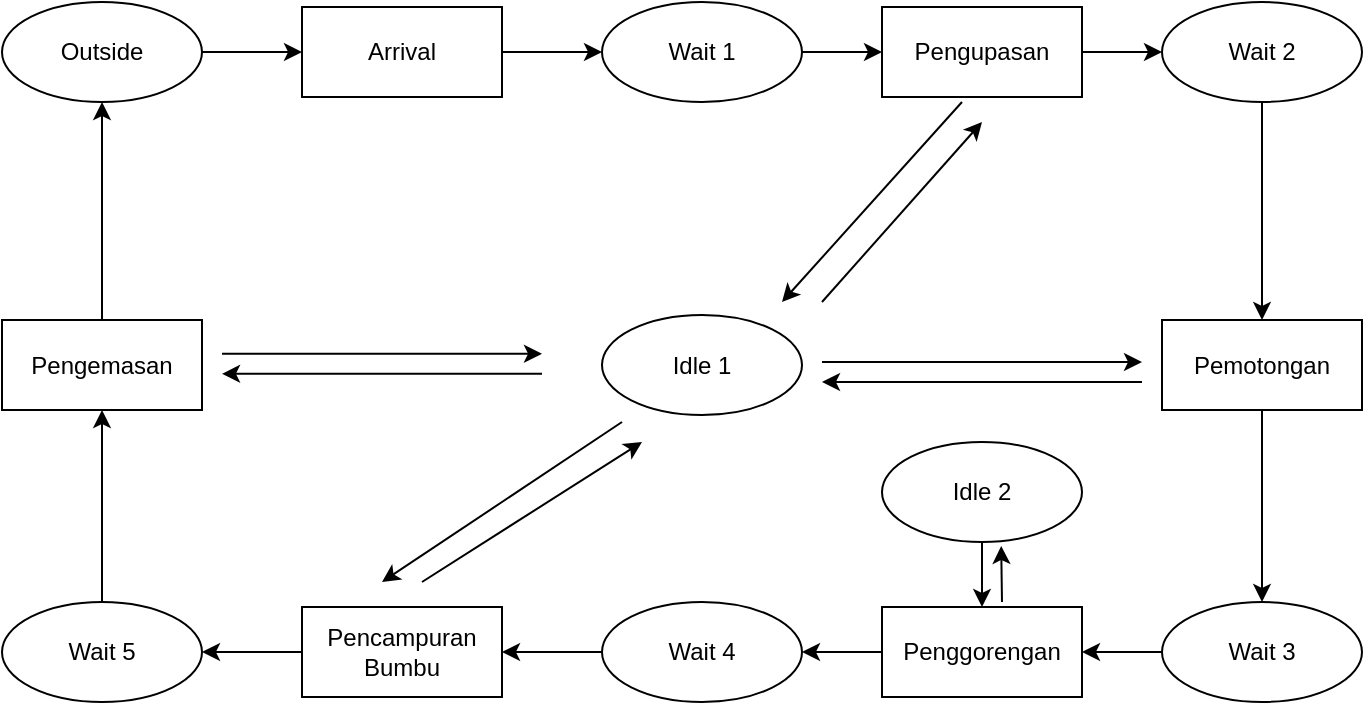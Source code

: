 <mxfile version="20.2.2" type="github">
  <diagram id="sFOqKy-zPjzZgBcoSoZJ" name="Page-1">
    <mxGraphModel dx="806" dy="508" grid="1" gridSize="10" guides="1" tooltips="1" connect="1" arrows="1" fold="1" page="1" pageScale="1" pageWidth="1654" pageHeight="1169" math="0" shadow="0">
      <root>
        <mxCell id="0" />
        <mxCell id="1" parent="0" />
        <mxCell id="jj6yrGKvORwJQoYEzBGt-13" style="edgeStyle=orthogonalEdgeStyle;rounded=0;orthogonalLoop=1;jettySize=auto;html=1;entryX=0;entryY=0.5;entryDx=0;entryDy=0;" parent="1" source="jj6yrGKvORwJQoYEzBGt-1" target="jj6yrGKvORwJQoYEzBGt-2" edge="1">
          <mxGeometry relative="1" as="geometry" />
        </mxCell>
        <mxCell id="jj6yrGKvORwJQoYEzBGt-1" value="Outside" style="ellipse;whiteSpace=wrap;html=1;" parent="1" vertex="1">
          <mxGeometry x="50" y="130" width="100" height="50" as="geometry" />
        </mxCell>
        <mxCell id="jj6yrGKvORwJQoYEzBGt-14" style="edgeStyle=orthogonalEdgeStyle;rounded=0;orthogonalLoop=1;jettySize=auto;html=1;entryX=0;entryY=0.5;entryDx=0;entryDy=0;" parent="1" source="jj6yrGKvORwJQoYEzBGt-2" target="jj6yrGKvORwJQoYEzBGt-3" edge="1">
          <mxGeometry relative="1" as="geometry" />
        </mxCell>
        <mxCell id="jj6yrGKvORwJQoYEzBGt-2" value="Arrival" style="rounded=0;whiteSpace=wrap;html=1;" parent="1" vertex="1">
          <mxGeometry x="200" y="132.5" width="100" height="45" as="geometry" />
        </mxCell>
        <mxCell id="jj6yrGKvORwJQoYEzBGt-15" style="edgeStyle=orthogonalEdgeStyle;rounded=0;orthogonalLoop=1;jettySize=auto;html=1;entryX=0;entryY=0.5;entryDx=0;entryDy=0;" parent="1" source="jj6yrGKvORwJQoYEzBGt-3" target="jj6yrGKvORwJQoYEzBGt-6" edge="1">
          <mxGeometry relative="1" as="geometry" />
        </mxCell>
        <mxCell id="jj6yrGKvORwJQoYEzBGt-3" value="Wait 1" style="ellipse;whiteSpace=wrap;html=1;" parent="1" vertex="1">
          <mxGeometry x="350" y="130" width="100" height="50" as="geometry" />
        </mxCell>
        <mxCell id="jj6yrGKvORwJQoYEzBGt-22" style="edgeStyle=orthogonalEdgeStyle;rounded=0;orthogonalLoop=1;jettySize=auto;html=1;entryX=1;entryY=0.5;entryDx=0;entryDy=0;" parent="1" source="jj6yrGKvORwJQoYEzBGt-4" target="jj6yrGKvORwJQoYEzBGt-9" edge="1">
          <mxGeometry relative="1" as="geometry" />
        </mxCell>
        <mxCell id="jj6yrGKvORwJQoYEzBGt-4" value="Wait 3" style="ellipse;whiteSpace=wrap;html=1;" parent="1" vertex="1">
          <mxGeometry x="630" y="430" width="100" height="50" as="geometry" />
        </mxCell>
        <mxCell id="jj6yrGKvORwJQoYEzBGt-24" style="edgeStyle=orthogonalEdgeStyle;rounded=0;orthogonalLoop=1;jettySize=auto;html=1;entryX=1;entryY=0.5;entryDx=0;entryDy=0;" parent="1" source="jj6yrGKvORwJQoYEzBGt-5" target="jj6yrGKvORwJQoYEzBGt-10" edge="1">
          <mxGeometry relative="1" as="geometry" />
        </mxCell>
        <mxCell id="jj6yrGKvORwJQoYEzBGt-5" value="Wait 4" style="ellipse;whiteSpace=wrap;html=1;" parent="1" vertex="1">
          <mxGeometry x="350" y="430" width="100" height="50" as="geometry" />
        </mxCell>
        <mxCell id="jj6yrGKvORwJQoYEzBGt-17" style="edgeStyle=orthogonalEdgeStyle;rounded=0;orthogonalLoop=1;jettySize=auto;html=1;entryX=0;entryY=0.5;entryDx=0;entryDy=0;" parent="1" source="jj6yrGKvORwJQoYEzBGt-6" target="jj6yrGKvORwJQoYEzBGt-7" edge="1">
          <mxGeometry relative="1" as="geometry" />
        </mxCell>
        <mxCell id="jj6yrGKvORwJQoYEzBGt-6" value="Pengupasan" style="rounded=0;whiteSpace=wrap;html=1;" parent="1" vertex="1">
          <mxGeometry x="490" y="132.5" width="100" height="45" as="geometry" />
        </mxCell>
        <mxCell id="jj6yrGKvORwJQoYEzBGt-18" style="edgeStyle=orthogonalEdgeStyle;rounded=0;orthogonalLoop=1;jettySize=auto;html=1;entryX=0.5;entryY=0;entryDx=0;entryDy=0;" parent="1" source="jj6yrGKvORwJQoYEzBGt-7" target="jj6yrGKvORwJQoYEzBGt-8" edge="1">
          <mxGeometry relative="1" as="geometry" />
        </mxCell>
        <mxCell id="jj6yrGKvORwJQoYEzBGt-7" value="Wait 2" style="ellipse;whiteSpace=wrap;html=1;" parent="1" vertex="1">
          <mxGeometry x="630" y="130" width="100" height="50" as="geometry" />
        </mxCell>
        <mxCell id="jj6yrGKvORwJQoYEzBGt-19" style="edgeStyle=orthogonalEdgeStyle;rounded=0;orthogonalLoop=1;jettySize=auto;html=1;entryX=0.5;entryY=0;entryDx=0;entryDy=0;" parent="1" source="jj6yrGKvORwJQoYEzBGt-8" target="jj6yrGKvORwJQoYEzBGt-4" edge="1">
          <mxGeometry relative="1" as="geometry" />
        </mxCell>
        <mxCell id="jj6yrGKvORwJQoYEzBGt-8" value="Pemotongan" style="rounded=0;whiteSpace=wrap;html=1;" parent="1" vertex="1">
          <mxGeometry x="630" y="289" width="100" height="45" as="geometry" />
        </mxCell>
        <mxCell id="jj6yrGKvORwJQoYEzBGt-23" style="edgeStyle=orthogonalEdgeStyle;rounded=0;orthogonalLoop=1;jettySize=auto;html=1;" parent="1" source="jj6yrGKvORwJQoYEzBGt-9" target="jj6yrGKvORwJQoYEzBGt-5" edge="1">
          <mxGeometry relative="1" as="geometry" />
        </mxCell>
        <mxCell id="jj6yrGKvORwJQoYEzBGt-9" value="Penggorengan" style="rounded=0;whiteSpace=wrap;html=1;" parent="1" vertex="1">
          <mxGeometry x="490" y="432.5" width="100" height="45" as="geometry" />
        </mxCell>
        <mxCell id="jj6yrGKvORwJQoYEzBGt-25" style="edgeStyle=orthogonalEdgeStyle;rounded=0;orthogonalLoop=1;jettySize=auto;html=1;entryX=1;entryY=0.5;entryDx=0;entryDy=0;" parent="1" source="jj6yrGKvORwJQoYEzBGt-10" target="jj6yrGKvORwJQoYEzBGt-11" edge="1">
          <mxGeometry relative="1" as="geometry" />
        </mxCell>
        <mxCell id="jj6yrGKvORwJQoYEzBGt-10" value="Pencampuran Bumbu" style="rounded=0;whiteSpace=wrap;html=1;" parent="1" vertex="1">
          <mxGeometry x="200" y="432.5" width="100" height="45" as="geometry" />
        </mxCell>
        <mxCell id="jj6yrGKvORwJQoYEzBGt-26" style="edgeStyle=orthogonalEdgeStyle;rounded=0;orthogonalLoop=1;jettySize=auto;html=1;entryX=0.5;entryY=1;entryDx=0;entryDy=0;" parent="1" source="jj6yrGKvORwJQoYEzBGt-11" target="jj6yrGKvORwJQoYEzBGt-12" edge="1">
          <mxGeometry relative="1" as="geometry" />
        </mxCell>
        <mxCell id="jj6yrGKvORwJQoYEzBGt-11" value="Wait 5" style="ellipse;whiteSpace=wrap;html=1;" parent="1" vertex="1">
          <mxGeometry x="50" y="430" width="100" height="50" as="geometry" />
        </mxCell>
        <mxCell id="jj6yrGKvORwJQoYEzBGt-27" style="edgeStyle=orthogonalEdgeStyle;rounded=0;orthogonalLoop=1;jettySize=auto;html=1;entryX=0.5;entryY=1;entryDx=0;entryDy=0;" parent="1" source="jj6yrGKvORwJQoYEzBGt-12" target="jj6yrGKvORwJQoYEzBGt-1" edge="1">
          <mxGeometry relative="1" as="geometry" />
        </mxCell>
        <mxCell id="jj6yrGKvORwJQoYEzBGt-12" value="Pengemasan" style="rounded=0;whiteSpace=wrap;html=1;" parent="1" vertex="1">
          <mxGeometry x="50" y="289" width="100" height="45" as="geometry" />
        </mxCell>
        <mxCell id="jj6yrGKvORwJQoYEzBGt-29" value="Idle 1" style="ellipse;whiteSpace=wrap;html=1;" parent="1" vertex="1">
          <mxGeometry x="350" y="286.5" width="100" height="50" as="geometry" />
        </mxCell>
        <mxCell id="jj6yrGKvORwJQoYEzBGt-40" value="" style="endArrow=classic;html=1;rounded=0;" parent="1" edge="1">
          <mxGeometry width="50" height="50" relative="1" as="geometry">
            <mxPoint x="530" y="180" as="sourcePoint" />
            <mxPoint x="440" y="280" as="targetPoint" />
          </mxGeometry>
        </mxCell>
        <mxCell id="jj6yrGKvORwJQoYEzBGt-41" value="" style="endArrow=classic;html=1;rounded=0;" parent="1" edge="1">
          <mxGeometry width="50" height="50" relative="1" as="geometry">
            <mxPoint x="460" y="280" as="sourcePoint" />
            <mxPoint x="540" y="190" as="targetPoint" />
          </mxGeometry>
        </mxCell>
        <mxCell id="jj6yrGKvORwJQoYEzBGt-43" value="Idle 2" style="ellipse;whiteSpace=wrap;html=1;" parent="1" vertex="1">
          <mxGeometry x="490" y="350" width="100" height="50" as="geometry" />
        </mxCell>
        <mxCell id="jj6yrGKvORwJQoYEzBGt-44" value="" style="endArrow=classic;html=1;rounded=0;" parent="1" source="jj6yrGKvORwJQoYEzBGt-43" target="jj6yrGKvORwJQoYEzBGt-9" edge="1">
          <mxGeometry width="50" height="50" relative="1" as="geometry">
            <mxPoint x="490" y="370" as="sourcePoint" />
            <mxPoint x="540" y="320" as="targetPoint" />
          </mxGeometry>
        </mxCell>
        <mxCell id="jj6yrGKvORwJQoYEzBGt-45" value="" style="endArrow=classic;html=1;rounded=0;entryX=0.596;entryY=1.04;entryDx=0;entryDy=0;entryPerimeter=0;" parent="1" target="jj6yrGKvORwJQoYEzBGt-43" edge="1">
          <mxGeometry width="50" height="50" relative="1" as="geometry">
            <mxPoint x="550" y="430" as="sourcePoint" />
            <mxPoint x="580" y="420" as="targetPoint" />
          </mxGeometry>
        </mxCell>
        <mxCell id="jj6yrGKvORwJQoYEzBGt-46" value="" style="endArrow=classic;html=1;rounded=0;" parent="1" edge="1">
          <mxGeometry width="50" height="50" relative="1" as="geometry">
            <mxPoint x="460" y="310" as="sourcePoint" />
            <mxPoint x="620" y="310" as="targetPoint" />
          </mxGeometry>
        </mxCell>
        <mxCell id="jj6yrGKvORwJQoYEzBGt-48" value="" style="endArrow=classic;html=1;rounded=0;" parent="1" edge="1">
          <mxGeometry width="50" height="50" relative="1" as="geometry">
            <mxPoint x="620" y="320" as="sourcePoint" />
            <mxPoint x="460" y="320" as="targetPoint" />
          </mxGeometry>
        </mxCell>
        <mxCell id="jj6yrGKvORwJQoYEzBGt-49" value="" style="endArrow=classic;html=1;rounded=0;" parent="1" edge="1">
          <mxGeometry width="50" height="50" relative="1" as="geometry">
            <mxPoint x="160" y="305.91" as="sourcePoint" />
            <mxPoint x="320" y="305.91" as="targetPoint" />
          </mxGeometry>
        </mxCell>
        <mxCell id="jj6yrGKvORwJQoYEzBGt-50" value="" style="endArrow=classic;html=1;rounded=0;" parent="1" edge="1">
          <mxGeometry width="50" height="50" relative="1" as="geometry">
            <mxPoint x="320" y="315.91" as="sourcePoint" />
            <mxPoint x="160" y="315.91" as="targetPoint" />
          </mxGeometry>
        </mxCell>
        <mxCell id="jj6yrGKvORwJQoYEzBGt-51" value="" style="endArrow=classic;html=1;rounded=0;" parent="1" edge="1">
          <mxGeometry width="50" height="50" relative="1" as="geometry">
            <mxPoint x="360" y="340" as="sourcePoint" />
            <mxPoint x="240" y="420" as="targetPoint" />
          </mxGeometry>
        </mxCell>
        <mxCell id="jj6yrGKvORwJQoYEzBGt-52" value="" style="endArrow=classic;html=1;rounded=0;" parent="1" edge="1">
          <mxGeometry width="50" height="50" relative="1" as="geometry">
            <mxPoint x="260" y="420" as="sourcePoint" />
            <mxPoint x="370" y="350" as="targetPoint" />
          </mxGeometry>
        </mxCell>
      </root>
    </mxGraphModel>
  </diagram>
</mxfile>
